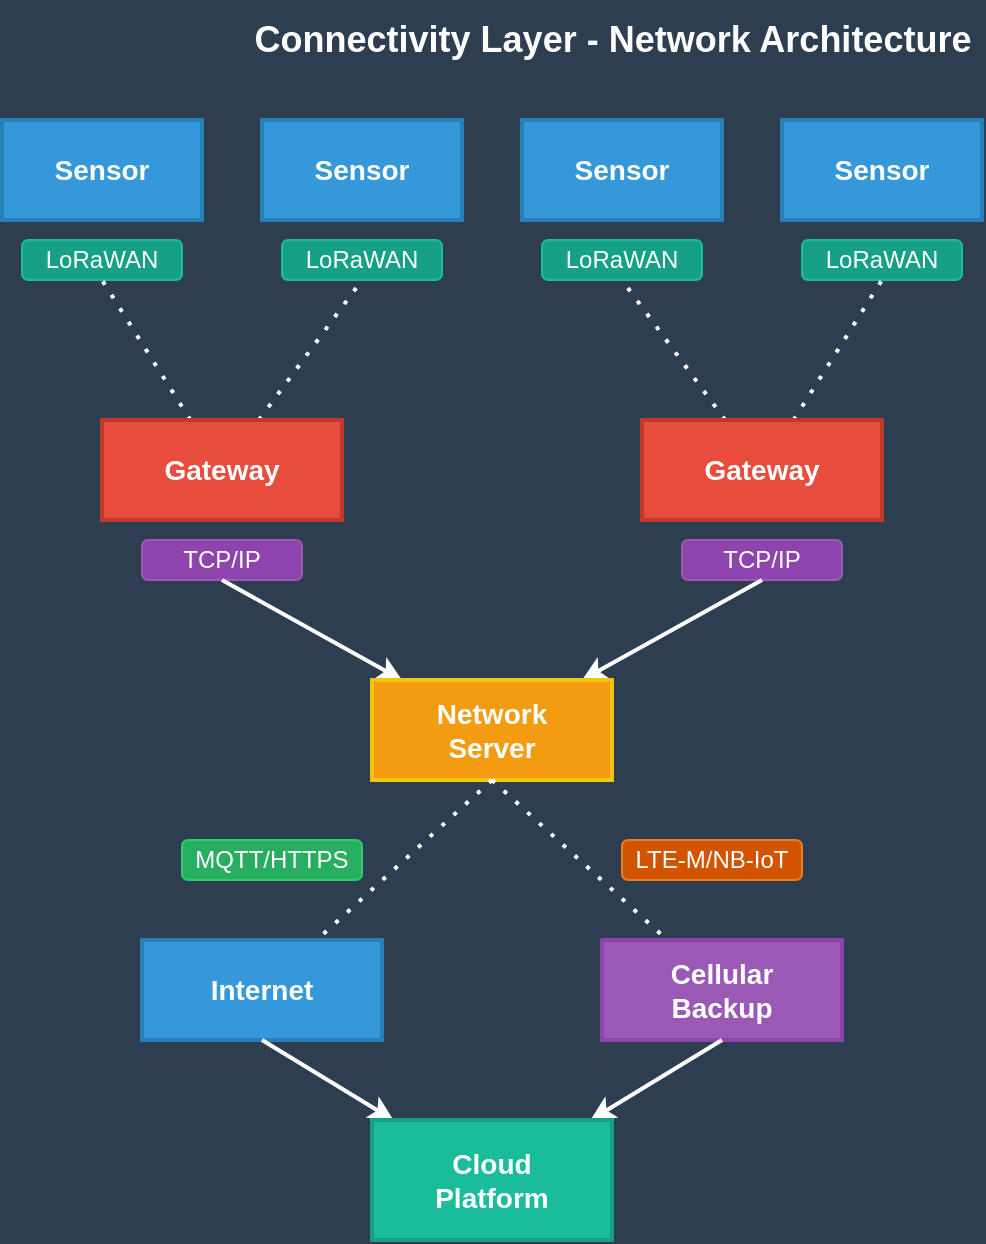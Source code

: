 <mxfile version="@DRAWIO-VERSION@">
  <diagram id="connectivity-layer" name="Connectivity Layer">
    <mxGraphModel dx="1422" dy="794" grid="1" gridSize="10" guides="1" tooltips="1" connect="1" arrows="1" fold="1" page="1" pageScale="1" pageWidth="850" pageHeight="1100" background="#2C3E50" math="0" shadow="0">
      <root>
        <mxCell id="0" />
        <mxCell id="1" parent="0" />
        <mxCell id="100" value="&lt;font style=&quot;font-size: 18px;&quot; color=&quot;#FFFFFF&quot;&gt;&lt;b&gt;Connectivity Layer - Network Architecture&lt;/b&gt;&lt;/font&gt;" style="text;html=1;align=center;verticalAlign=middle;resizable=0;points=[];autosize=1;strokeColor=none;fillColor=none;" vertex="1" parent="1">
          <mxGeometry x="255" y="20" width="340" height="40" as="geometry" />
        </mxCell>
        <mxCell id="101" value="" style="rounded=0;whiteSpace=wrap;html=1;fillColor=#3498DB;strokeColor=#2980B9;fontColor=#FFFFFF;strokeWidth=2;" vertex="1" parent="1">
          <mxGeometry x="120" y="80" width="100" height="50" as="geometry" />
        </mxCell>
        <mxCell id="102" value="&lt;font style=&quot;font-size: 14px;&quot; color=&quot;#FFFFFF&quot;&gt;&lt;b&gt;Sensor&lt;/b&gt;&lt;/font&gt;" style="text;html=1;strokeColor=none;fillColor=none;align=center;verticalAlign=middle;whiteSpace=wrap;rounded=0;" vertex="1" parent="1">
          <mxGeometry x="140" y="90" width="60" height="30" as="geometry" />
        </mxCell>
        <mxCell id="103" value="" style="rounded=0;whiteSpace=wrap;html=1;fillColor=#3498DB;strokeColor=#2980B9;fontColor=#FFFFFF;strokeWidth=2;" vertex="1" parent="1">
          <mxGeometry x="250" y="80" width="100" height="50" as="geometry" />
        </mxCell>
        <mxCell id="104" value="&lt;font style=&quot;font-size: 14px;&quot; color=&quot;#FFFFFF&quot;&gt;&lt;b&gt;Sensor&lt;/b&gt;&lt;/font&gt;" style="text;html=1;strokeColor=none;fillColor=none;align=center;verticalAlign=middle;whiteSpace=wrap;rounded=0;" vertex="1" parent="1">
          <mxGeometry x="270" y="90" width="60" height="30" as="geometry" />
        </mxCell>
        <mxCell id="105" value="" style="rounded=0;whiteSpace=wrap;html=1;fillColor=#3498DB;strokeColor=#2980B9;fontColor=#FFFFFF;strokeWidth=2;" vertex="1" parent="1">
          <mxGeometry x="380" y="80" width="100" height="50" as="geometry" />
        </mxCell>
        <mxCell id="106" value="&lt;font style=&quot;font-size: 14px;&quot; color=&quot;#FFFFFF&quot;&gt;&lt;b&gt;Sensor&lt;/b&gt;&lt;/font&gt;" style="text;html=1;strokeColor=none;fillColor=none;align=center;verticalAlign=middle;whiteSpace=wrap;rounded=0;" vertex="1" parent="1">
          <mxGeometry x="400" y="90" width="60" height="30" as="geometry" />
        </mxCell>
        <mxCell id="107" value="" style="rounded=0;whiteSpace=wrap;html=1;fillColor=#3498DB;strokeColor=#2980B9;fontColor=#FFFFFF;strokeWidth=2;" vertex="1" parent="1">
          <mxGeometry x="510" y="80" width="100" height="50" as="geometry" />
        </mxCell>
        <mxCell id="108" value="&lt;font style=&quot;font-size: 14px;&quot; color=&quot;#FFFFFF&quot;&gt;&lt;b&gt;Sensor&lt;/b&gt;&lt;/font&gt;" style="text;html=1;strokeColor=none;fillColor=none;align=center;verticalAlign=middle;whiteSpace=wrap;rounded=0;" vertex="1" parent="1">
          <mxGeometry x="530" y="90" width="60" height="30" as="geometry" />
        </mxCell>
        <mxCell id="109" value="LoRaWAN" style="rounded=1;whiteSpace=wrap;html=1;fillColor=#16A085;strokeColor=#1ABC9C;fontColor=#FFFFFF;" vertex="1" parent="1">
          <mxGeometry x="130" y="140" width="80" height="20" as="geometry" />
        </mxCell>
        <mxCell id="110" value="LoRaWAN" style="rounded=1;whiteSpace=wrap;html=1;fillColor=#16A085;strokeColor=#1ABC9C;fontColor=#FFFFFF;" vertex="1" parent="1">
          <mxGeometry x="260" y="140" width="80" height="20" as="geometry" />
        </mxCell>
        <mxCell id="111" value="LoRaWAN" style="rounded=1;whiteSpace=wrap;html=1;fillColor=#16A085;strokeColor=#1ABC9C;fontColor=#FFFFFF;" vertex="1" parent="1">
          <mxGeometry x="390" y="140" width="80" height="20" as="geometry" />
        </mxCell>
        <mxCell id="112" value="LoRaWAN" style="rounded=1;whiteSpace=wrap;html=1;fillColor=#16A085;strokeColor=#1ABC9C;fontColor=#FFFFFF;" vertex="1" parent="1">
          <mxGeometry x="520" y="140" width="80" height="20" as="geometry" />
        </mxCell>
        <mxCell id="113" value="" style="endArrow=none;dashed=1;html=1;dashPattern=1 3;strokeWidth=2;rounded=0;fontColor=#FFFFFF;strokeColor=#FFFFFF;entryX=0.5;entryY=1;entryDx=0;entryDy=0;" edge="1" parent="1" source="115" target="109">
          <mxGeometry width="50" height="50" relative="1" as="geometry">
            <mxPoint x="170" y="230" as="sourcePoint" />
            <mxPoint x="430" y="270" as="targetPoint" />
          </mxGeometry>
        </mxCell>
        <mxCell id="114" value="" style="endArrow=none;dashed=1;html=1;dashPattern=1 3;strokeWidth=2;rounded=0;fontColor=#FFFFFF;strokeColor=#FFFFFF;entryX=0.5;entryY=1;entryDx=0;entryDy=0;" edge="1" parent="1" source="115" target="110">
          <mxGeometry width="50" height="50" relative="1" as="geometry">
            <mxPoint x="220.63" y="230" as="sourcePoint" />
            <mxPoint x="259.37" y="170" as="targetPoint" />
          </mxGeometry>
        </mxCell>
        <mxCell id="115" value="" style="rounded=0;whiteSpace=wrap;html=1;fillColor=#E74C3C;strokeColor=#C0392B;fontColor=#FFFFFF;strokeWidth=2;" vertex="1" parent="1">
          <mxGeometry x="170" y="230" width="120" height="50" as="geometry" />
        </mxCell>
        <mxCell id="116" value="&lt;font style=&quot;font-size: 14px;&quot; color=&quot;#FFFFFF&quot;&gt;&lt;b&gt;Gateway&lt;/b&gt;&lt;/font&gt;" style="text;html=1;strokeColor=none;fillColor=none;align=center;verticalAlign=middle;whiteSpace=wrap;rounded=0;" vertex="1" parent="1">
          <mxGeometry x="200" y="240" width="60" height="30" as="geometry" />
        </mxCell>
        <mxCell id="117" value="" style="endArrow=none;dashed=1;html=1;dashPattern=1 3;strokeWidth=2;rounded=0;fontColor=#FFFFFF;strokeColor=#FFFFFF;entryX=0.5;entryY=1;entryDx=0;entryDy=0;" edge="1" parent="1" source="119" target="111">
          <mxGeometry width="50" height="50" relative="1" as="geometry">
            <mxPoint x="430" y="230" as="sourcePoint" />
            <mxPoint x="430" y="170" as="targetPoint" />
          </mxGeometry>
        </mxCell>
        <mxCell id="118" value="" style="endArrow=none;dashed=1;html=1;dashPattern=1 3;strokeWidth=2;rounded=0;fontColor=#FFFFFF;strokeColor=#FFFFFF;entryX=0.5;entryY=1;entryDx=0;entryDy=0;" edge="1" parent="1" source="119" target="112">
          <mxGeometry width="50" height="50" relative="1" as="geometry">
            <mxPoint x="470" y="230" as="sourcePoint" />
            <mxPoint x="520" y="170" as="targetPoint" />
          </mxGeometry>
        </mxCell>
        <mxCell id="119" value="" style="rounded=0;whiteSpace=wrap;html=1;fillColor=#E74C3C;strokeColor=#C0392B;fontColor=#FFFFFF;strokeWidth=2;" vertex="1" parent="1">
          <mxGeometry x="440" y="230" width="120" height="50" as="geometry" />
        </mxCell>
        <mxCell id="120" value="&lt;font style=&quot;font-size: 14px;&quot; color=&quot;#FFFFFF&quot;&gt;&lt;b&gt;Gateway&lt;/b&gt;&lt;/font&gt;" style="text;html=1;strokeColor=none;fillColor=none;align=center;verticalAlign=middle;whiteSpace=wrap;rounded=0;" vertex="1" parent="1">
          <mxGeometry x="470" y="240" width="60" height="30" as="geometry" />
        </mxCell>
        <mxCell id="121" value="TCP/IP" style="rounded=1;whiteSpace=wrap;html=1;fillColor=#8E44AD;strokeColor=#9B59B6;fontColor=#FFFFFF;" vertex="1" parent="1">
          <mxGeometry x="190" y="290" width="80" height="20" as="geometry" />
        </mxCell>
        <mxCell id="122" value="TCP/IP" style="rounded=1;whiteSpace=wrap;html=1;fillColor=#8E44AD;strokeColor=#9B59B6;fontColor=#FFFFFF;" vertex="1" parent="1">
          <mxGeometry x="460" y="290" width="80" height="20" as="geometry" />
        </mxCell>
        <mxCell id="123" value="" style="endArrow=classic;html=1;rounded=0;fontColor=#FFFFFF;strokeColor=#FFFFFF;strokeWidth=2;exitX=0.5;exitY=1;exitDx=0;exitDy=0;" edge="1" parent="1" source="121" target="127">
          <mxGeometry width="50" height="50" relative="1" as="geometry">
            <mxPoint x="380" y="330" as="sourcePoint" />
            <mxPoint x="290" y="360" as="targetPoint" />
          </mxGeometry>
        </mxCell>
        <mxCell id="124" value="" style="endArrow=classic;html=1;rounded=0;fontColor=#FFFFFF;strokeColor=#FFFFFF;strokeWidth=2;exitX=0.5;exitY=1;exitDx=0;exitDy=0;" edge="1" parent="1" source="122" target="127">
          <mxGeometry width="50" height="50" relative="1" as="geometry">
            <mxPoint x="240" y="320" as="sourcePoint" />
            <mxPoint x="390" y="360" as="targetPoint" />
          </mxGeometry>
        </mxCell>
        <mxCell id="127" value="" style="rounded=0;whiteSpace=wrap;html=1;fillColor=#F39C12;strokeColor=#F1C40F;fontColor=#FFFFFF;strokeWidth=2;" vertex="1" parent="1">
          <mxGeometry x="305" y="360" width="120" height="50" as="geometry" />
        </mxCell>
        <mxCell id="128" value="&lt;font style=&quot;font-size: 14px;&quot; color=&quot;#FFFFFF&quot;&gt;&lt;b&gt;Network Server&lt;/b&gt;&lt;/font&gt;" style="text;html=1;strokeColor=none;fillColor=none;align=center;verticalAlign=middle;whiteSpace=wrap;rounded=0;" vertex="1" parent="1">
          <mxGeometry x="335" y="370" width="60" height="30" as="geometry" />
        </mxCell>
        <mxCell id="129" value="MQTT/HTTPS" style="rounded=1;whiteSpace=wrap;html=1;fillColor=#27AE60;strokeColor=#2ECC71;fontColor=#FFFFFF;" vertex="1" parent="1">
          <mxGeometry x="210" y="440" width="90" height="20" as="geometry" />
        </mxCell>
        <mxCell id="130" value="LTE-M/NB-IoT" style="rounded=1;whiteSpace=wrap;html=1;fillColor=#D35400;strokeColor=#E67E22;fontColor=#FFFFFF;" vertex="1" parent="1">
          <mxGeometry x="430" y="440" width="90" height="20" as="geometry" />
        </mxCell>
        <mxCell id="131" value="" style="endArrow=none;dashed=1;html=1;dashPattern=1 3;strokeWidth=2;rounded=0;fontColor=#FFFFFF;strokeColor=#FFFFFF;exitX=0.5;exitY=1;exitDx=0;exitDy=0;" edge="1" parent="1" source="127" target="133">
          <mxGeometry width="50" height="50" relative="1" as="geometry">
            <mxPoint x="380" y="440" as="sourcePoint" />
            <mxPoint x="230" y="490" as="targetPoint" />
          </mxGeometry>
        </mxCell>
        <mxCell id="132" value="" style="endArrow=none;dashed=1;html=1;dashPattern=1 3;strokeWidth=2;rounded=0;fontColor=#FFFFFF;strokeColor=#FFFFFF;exitX=0.5;exitY=1;exitDx=0;exitDy=0;" edge="1" parent="1" source="127" target="136">
          <mxGeometry width="50" height="50" relative="1" as="geometry">
            <mxPoint x="375" y="420" as="sourcePoint" />
            <mxPoint x="470" y="490" as="targetPoint" />
          </mxGeometry>
        </mxCell>
        <mxCell id="133" value="" style="rounded=0;whiteSpace=wrap;html=1;fillColor=#3498DB;strokeColor=#2980B9;fontColor=#FFFFFF;strokeWidth=2;" vertex="1" parent="1">
          <mxGeometry x="190" y="490" width="120" height="50" as="geometry" />
        </mxCell>
        <mxCell id="134" value="&lt;font style=&quot;font-size: 14px;&quot; color=&quot;#FFFFFF&quot;&gt;&lt;b&gt;Internet&lt;/b&gt;&lt;/font&gt;" style="text;html=1;strokeColor=none;fillColor=none;align=center;verticalAlign=middle;whiteSpace=wrap;rounded=0;" vertex="1" parent="1">
          <mxGeometry x="220" y="500" width="60" height="30" as="geometry" />
        </mxCell>
        <mxCell id="136" value="" style="rounded=0;whiteSpace=wrap;html=1;fillColor=#9B59B6;strokeColor=#8E44AD;fontColor=#FFFFFF;strokeWidth=2;" vertex="1" parent="1">
          <mxGeometry x="420" y="490" width="120" height="50" as="geometry" />
        </mxCell>
        <mxCell id="137" value="&lt;font style=&quot;font-size: 14px;&quot; color=&quot;#FFFFFF&quot;&gt;&lt;b&gt;Cellular&lt;br&gt;Backup&lt;/b&gt;&lt;/font&gt;" style="text;html=1;strokeColor=none;fillColor=none;align=center;verticalAlign=middle;whiteSpace=wrap;rounded=0;" vertex="1" parent="1">
          <mxGeometry x="450" y="500" width="60" height="30" as="geometry" />
        </mxCell>
        <mxCell id="138" value="" style="endArrow=classic;html=1;rounded=0;fontColor=#FFFFFF;strokeColor=#FFFFFF;strokeWidth=2;exitX=0.5;exitY=1;exitDx=0;exitDy=0;" edge="1" parent="1" source="133" target="141">
          <mxGeometry width="50" height="50" relative="1" as="geometry">
            <mxPoint x="380" y="520" as="sourcePoint" />
            <mxPoint x="330" y="580" as="targetPoint" />
          </mxGeometry>
        </mxCell>
        <mxCell id="139" value="" style="endArrow=classic;html=1;rounded=0;fontColor=#FFFFFF;strokeColor=#FFFFFF;strokeWidth=2;exitX=0.5;exitY=1;exitDx=0;exitDy=0;" edge="1" parent="1" source="136" target="141">
          <mxGeometry width="50" height="50" relative="1" as="geometry">
            <mxPoint x="270" y="550" as="sourcePoint" />
            <mxPoint x="390" y="580" as="targetPoint" />
          </mxGeometry>
        </mxCell>
        <mxCell id="141" value="" style="rounded=0;whiteSpace=wrap;html=1;fillColor=#1ABC9C;strokeColor=#16A085;fontColor=#FFFFFF;strokeWidth=2;" vertex="1" parent="1">
          <mxGeometry x="305" y="580" width="120" height="60" as="geometry" />
        </mxCell>
        <mxCell id="142" value="&lt;font style=&quot;font-size: 14px;&quot; color=&quot;#FFFFFF&quot;&gt;&lt;b&gt;Cloud&lt;br&gt;Platform&lt;/b&gt;&lt;/font&gt;" style="text;html=1;strokeColor=none;fillColor=none;align=center;verticalAlign=middle;whiteSpace=wrap;rounded=0;" vertex="1" parent="1">
          <mxGeometry x="335" y="595" width="60" height="30" as="geometry" />
        </mxCell>
      </root>
    </mxGraphModel>
  </diagram>
</mxfile>